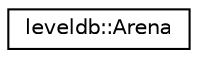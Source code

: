digraph "Graphical Class Hierarchy"
{
 // LATEX_PDF_SIZE
  edge [fontname="Helvetica",fontsize="10",labelfontname="Helvetica",labelfontsize="10"];
  node [fontname="Helvetica",fontsize="10",shape=record];
  rankdir="LR";
  Node0 [label="leveldb::Arena",height=0.2,width=0.4,color="black", fillcolor="white", style="filled",URL="$classleveldb_1_1_arena.html",tooltip=" "];
}
